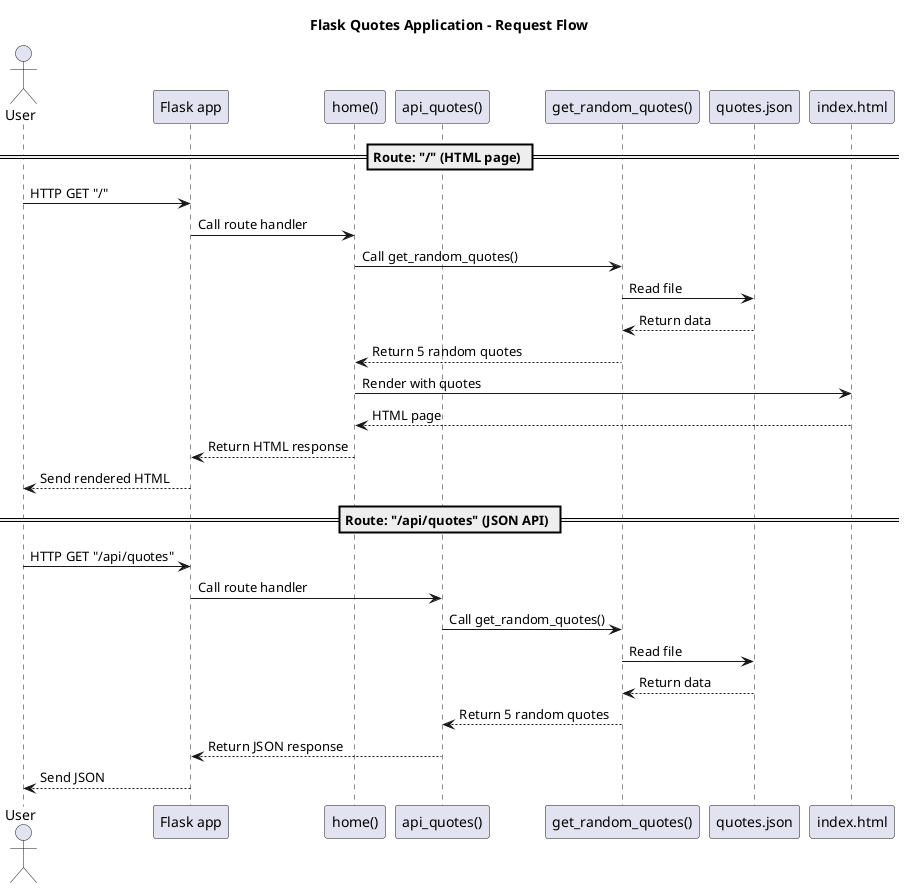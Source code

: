 @startuml
title Flask Quotes Application - Request Flow

actor User

participant "Flask app" as App
participant "home()" as Home
participant "api_quotes()" as Api
participant "get_random_quotes()" as GetQuotes
participant "quotes.json" as QuotesFile
participant "index.html" as Template

== Route: "/" (HTML page) ==
User -> App : HTTP GET "/"
App -> Home : Call route handler
Home -> GetQuotes : Call get_random_quotes()
GetQuotes -> QuotesFile : Read file
QuotesFile --> GetQuotes : Return data
GetQuotes --> Home : Return 5 random quotes
Home -> Template : Render with quotes
Template --> Home : HTML page
Home --> App : Return HTML response
App --> User : Send rendered HTML

== Route: "/api/quotes" (JSON API) ==
User -> App : HTTP GET "/api/quotes"
App -> Api : Call route handler
Api -> GetQuotes : Call get_random_quotes()
GetQuotes -> QuotesFile : Read file
QuotesFile --> GetQuotes : Return data
GetQuotes --> Api : Return 5 random quotes
Api --> App : Return JSON response
App --> User : Send JSON
@enduml